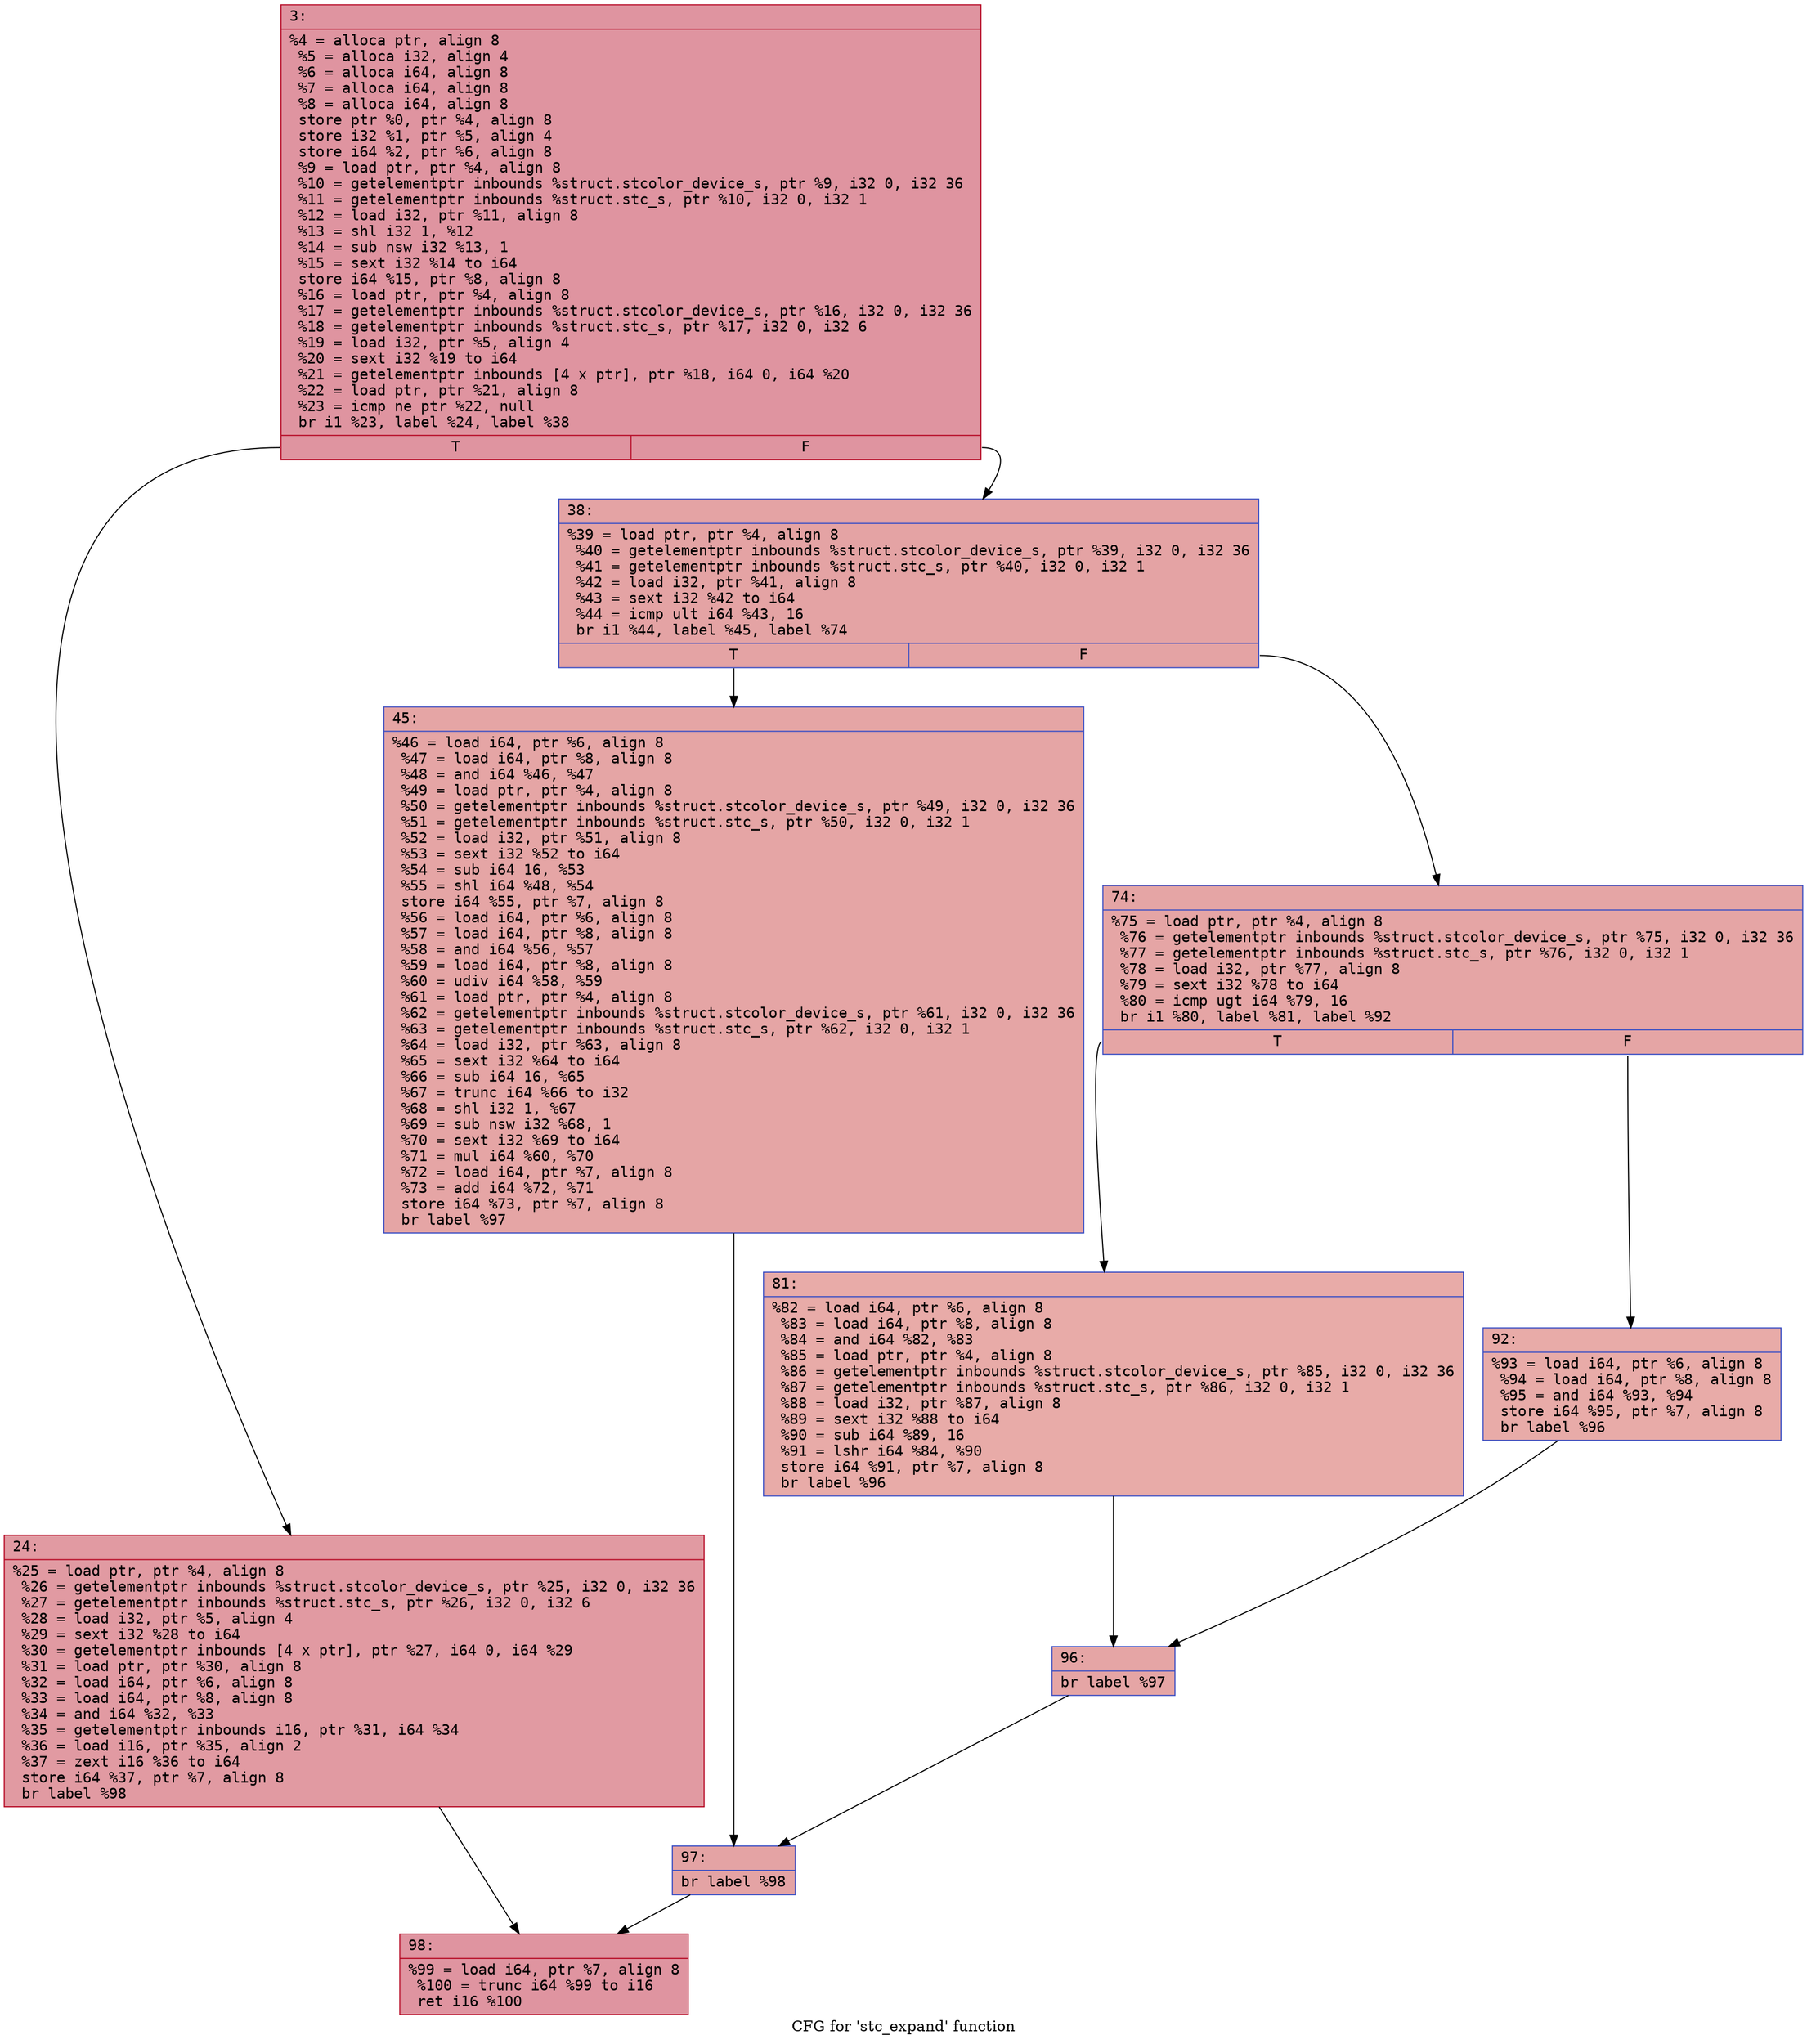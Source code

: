 digraph "CFG for 'stc_expand' function" {
	label="CFG for 'stc_expand' function";

	Node0x6000016ad130 [shape=record,color="#b70d28ff", style=filled, fillcolor="#b70d2870" fontname="Courier",label="{3:\l|  %4 = alloca ptr, align 8\l  %5 = alloca i32, align 4\l  %6 = alloca i64, align 8\l  %7 = alloca i64, align 8\l  %8 = alloca i64, align 8\l  store ptr %0, ptr %4, align 8\l  store i32 %1, ptr %5, align 4\l  store i64 %2, ptr %6, align 8\l  %9 = load ptr, ptr %4, align 8\l  %10 = getelementptr inbounds %struct.stcolor_device_s, ptr %9, i32 0, i32 36\l  %11 = getelementptr inbounds %struct.stc_s, ptr %10, i32 0, i32 1\l  %12 = load i32, ptr %11, align 8\l  %13 = shl i32 1, %12\l  %14 = sub nsw i32 %13, 1\l  %15 = sext i32 %14 to i64\l  store i64 %15, ptr %8, align 8\l  %16 = load ptr, ptr %4, align 8\l  %17 = getelementptr inbounds %struct.stcolor_device_s, ptr %16, i32 0, i32 36\l  %18 = getelementptr inbounds %struct.stc_s, ptr %17, i32 0, i32 6\l  %19 = load i32, ptr %5, align 4\l  %20 = sext i32 %19 to i64\l  %21 = getelementptr inbounds [4 x ptr], ptr %18, i64 0, i64 %20\l  %22 = load ptr, ptr %21, align 8\l  %23 = icmp ne ptr %22, null\l  br i1 %23, label %24, label %38\l|{<s0>T|<s1>F}}"];
	Node0x6000016ad130:s0 -> Node0x6000016ad180[tooltip="3 -> 24\nProbability 62.50%" ];
	Node0x6000016ad130:s1 -> Node0x6000016ad1d0[tooltip="3 -> 38\nProbability 37.50%" ];
	Node0x6000016ad180 [shape=record,color="#b70d28ff", style=filled, fillcolor="#bb1b2c70" fontname="Courier",label="{24:\l|  %25 = load ptr, ptr %4, align 8\l  %26 = getelementptr inbounds %struct.stcolor_device_s, ptr %25, i32 0, i32 36\l  %27 = getelementptr inbounds %struct.stc_s, ptr %26, i32 0, i32 6\l  %28 = load i32, ptr %5, align 4\l  %29 = sext i32 %28 to i64\l  %30 = getelementptr inbounds [4 x ptr], ptr %27, i64 0, i64 %29\l  %31 = load ptr, ptr %30, align 8\l  %32 = load i64, ptr %6, align 8\l  %33 = load i64, ptr %8, align 8\l  %34 = and i64 %32, %33\l  %35 = getelementptr inbounds i16, ptr %31, i64 %34\l  %36 = load i16, ptr %35, align 2\l  %37 = zext i16 %36 to i64\l  store i64 %37, ptr %7, align 8\l  br label %98\l}"];
	Node0x6000016ad180 -> Node0x6000016ad400[tooltip="24 -> 98\nProbability 100.00%" ];
	Node0x6000016ad1d0 [shape=record,color="#3d50c3ff", style=filled, fillcolor="#c32e3170" fontname="Courier",label="{38:\l|  %39 = load ptr, ptr %4, align 8\l  %40 = getelementptr inbounds %struct.stcolor_device_s, ptr %39, i32 0, i32 36\l  %41 = getelementptr inbounds %struct.stc_s, ptr %40, i32 0, i32 1\l  %42 = load i32, ptr %41, align 8\l  %43 = sext i32 %42 to i64\l  %44 = icmp ult i64 %43, 16\l  br i1 %44, label %45, label %74\l|{<s0>T|<s1>F}}"];
	Node0x6000016ad1d0:s0 -> Node0x6000016ad220[tooltip="38 -> 45\nProbability 50.00%" ];
	Node0x6000016ad1d0:s1 -> Node0x6000016ad270[tooltip="38 -> 74\nProbability 50.00%" ];
	Node0x6000016ad220 [shape=record,color="#3d50c3ff", style=filled, fillcolor="#c5333470" fontname="Courier",label="{45:\l|  %46 = load i64, ptr %6, align 8\l  %47 = load i64, ptr %8, align 8\l  %48 = and i64 %46, %47\l  %49 = load ptr, ptr %4, align 8\l  %50 = getelementptr inbounds %struct.stcolor_device_s, ptr %49, i32 0, i32 36\l  %51 = getelementptr inbounds %struct.stc_s, ptr %50, i32 0, i32 1\l  %52 = load i32, ptr %51, align 8\l  %53 = sext i32 %52 to i64\l  %54 = sub i64 16, %53\l  %55 = shl i64 %48, %54\l  store i64 %55, ptr %7, align 8\l  %56 = load i64, ptr %6, align 8\l  %57 = load i64, ptr %8, align 8\l  %58 = and i64 %56, %57\l  %59 = load i64, ptr %8, align 8\l  %60 = udiv i64 %58, %59\l  %61 = load ptr, ptr %4, align 8\l  %62 = getelementptr inbounds %struct.stcolor_device_s, ptr %61, i32 0, i32 36\l  %63 = getelementptr inbounds %struct.stc_s, ptr %62, i32 0, i32 1\l  %64 = load i32, ptr %63, align 8\l  %65 = sext i32 %64 to i64\l  %66 = sub i64 16, %65\l  %67 = trunc i64 %66 to i32\l  %68 = shl i32 1, %67\l  %69 = sub nsw i32 %68, 1\l  %70 = sext i32 %69 to i64\l  %71 = mul i64 %60, %70\l  %72 = load i64, ptr %7, align 8\l  %73 = add i64 %72, %71\l  store i64 %73, ptr %7, align 8\l  br label %97\l}"];
	Node0x6000016ad220 -> Node0x6000016ad3b0[tooltip="45 -> 97\nProbability 100.00%" ];
	Node0x6000016ad270 [shape=record,color="#3d50c3ff", style=filled, fillcolor="#c5333470" fontname="Courier",label="{74:\l|  %75 = load ptr, ptr %4, align 8\l  %76 = getelementptr inbounds %struct.stcolor_device_s, ptr %75, i32 0, i32 36\l  %77 = getelementptr inbounds %struct.stc_s, ptr %76, i32 0, i32 1\l  %78 = load i32, ptr %77, align 8\l  %79 = sext i32 %78 to i64\l  %80 = icmp ugt i64 %79, 16\l  br i1 %80, label %81, label %92\l|{<s0>T|<s1>F}}"];
	Node0x6000016ad270:s0 -> Node0x6000016ad2c0[tooltip="74 -> 81\nProbability 50.00%" ];
	Node0x6000016ad270:s1 -> Node0x6000016ad310[tooltip="74 -> 92\nProbability 50.00%" ];
	Node0x6000016ad2c0 [shape=record,color="#3d50c3ff", style=filled, fillcolor="#cc403a70" fontname="Courier",label="{81:\l|  %82 = load i64, ptr %6, align 8\l  %83 = load i64, ptr %8, align 8\l  %84 = and i64 %82, %83\l  %85 = load ptr, ptr %4, align 8\l  %86 = getelementptr inbounds %struct.stcolor_device_s, ptr %85, i32 0, i32 36\l  %87 = getelementptr inbounds %struct.stc_s, ptr %86, i32 0, i32 1\l  %88 = load i32, ptr %87, align 8\l  %89 = sext i32 %88 to i64\l  %90 = sub i64 %89, 16\l  %91 = lshr i64 %84, %90\l  store i64 %91, ptr %7, align 8\l  br label %96\l}"];
	Node0x6000016ad2c0 -> Node0x6000016ad360[tooltip="81 -> 96\nProbability 100.00%" ];
	Node0x6000016ad310 [shape=record,color="#3d50c3ff", style=filled, fillcolor="#cc403a70" fontname="Courier",label="{92:\l|  %93 = load i64, ptr %6, align 8\l  %94 = load i64, ptr %8, align 8\l  %95 = and i64 %93, %94\l  store i64 %95, ptr %7, align 8\l  br label %96\l}"];
	Node0x6000016ad310 -> Node0x6000016ad360[tooltip="92 -> 96\nProbability 100.00%" ];
	Node0x6000016ad360 [shape=record,color="#3d50c3ff", style=filled, fillcolor="#c5333470" fontname="Courier",label="{96:\l|  br label %97\l}"];
	Node0x6000016ad360 -> Node0x6000016ad3b0[tooltip="96 -> 97\nProbability 100.00%" ];
	Node0x6000016ad3b0 [shape=record,color="#3d50c3ff", style=filled, fillcolor="#c32e3170" fontname="Courier",label="{97:\l|  br label %98\l}"];
	Node0x6000016ad3b0 -> Node0x6000016ad400[tooltip="97 -> 98\nProbability 100.00%" ];
	Node0x6000016ad400 [shape=record,color="#b70d28ff", style=filled, fillcolor="#b70d2870" fontname="Courier",label="{98:\l|  %99 = load i64, ptr %7, align 8\l  %100 = trunc i64 %99 to i16\l  ret i16 %100\l}"];
}
